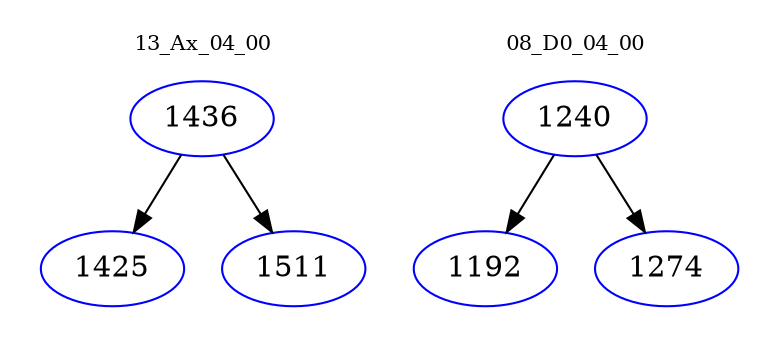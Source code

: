 digraph{
subgraph cluster_0 {
color = white
label = "13_Ax_04_00";
fontsize=10;
T0_1436 [label="1436", color="blue"]
T0_1436 -> T0_1425 [color="black"]
T0_1425 [label="1425", color="blue"]
T0_1436 -> T0_1511 [color="black"]
T0_1511 [label="1511", color="blue"]
}
subgraph cluster_1 {
color = white
label = "08_D0_04_00";
fontsize=10;
T1_1240 [label="1240", color="blue"]
T1_1240 -> T1_1192 [color="black"]
T1_1192 [label="1192", color="blue"]
T1_1240 -> T1_1274 [color="black"]
T1_1274 [label="1274", color="blue"]
}
}
